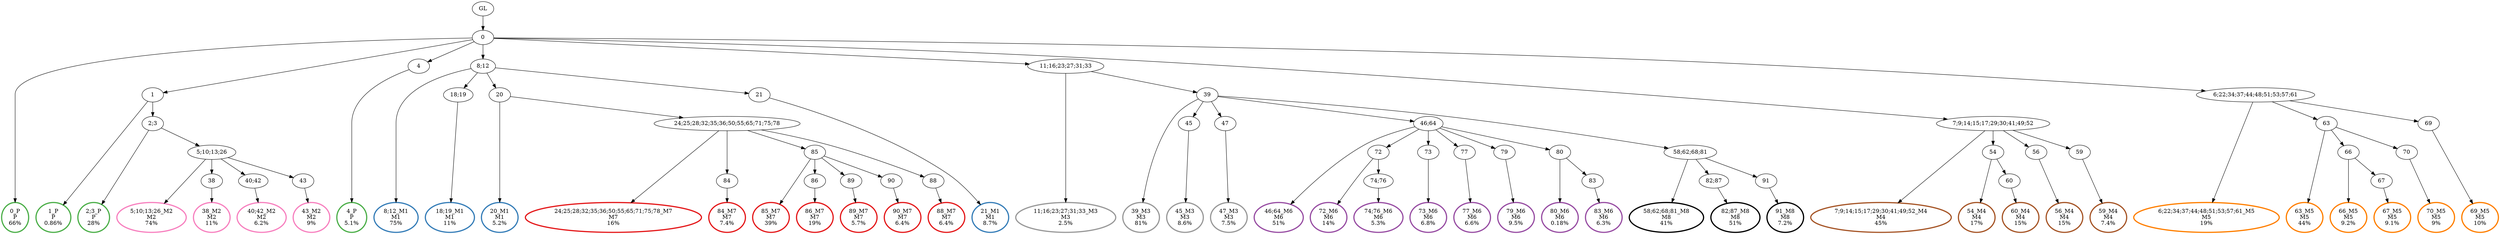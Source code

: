 digraph T {
	{
		rank=same
		88 [penwidth=3,colorscheme=set19,color=3,label="0_P\nP\n66%"]
		86 [penwidth=3,colorscheme=set19,color=3,label="1_P\nP\n0.86%"]
		84 [penwidth=3,colorscheme=set19,color=3,label="2;3_P\nP\n28%"]
		82 [penwidth=3,colorscheme=set19,color=3,label="4_P\nP\n5.1%"]
		80 [penwidth=3,colorscheme=set19,color=2,label="8;12_M1\nM1\n75%"]
		78 [penwidth=3,colorscheme=set19,color=2,label="18;19_M1\nM1\n11%"]
		76 [penwidth=3,colorscheme=set19,color=2,label="20_M1\nM1\n5.2%"]
		74 [penwidth=3,colorscheme=set19,color=2,label="21_M1\nM1\n8.7%"]
		72 [penwidth=3,colorscheme=set19,color=8,label="5;10;13;26_M2\nM2\n74%"]
		70 [penwidth=3,colorscheme=set19,color=8,label="38_M2\nM2\n11%"]
		68 [penwidth=3,colorscheme=set19,color=8,label="40;42_M2\nM2\n6.2%"]
		66 [penwidth=3,colorscheme=set19,color=8,label="43_M2\nM2\n9%"]
		64 [penwidth=3,colorscheme=set19,color=9,label="11;16;23;27;31;33_M3\nM3\n2.5%"]
		62 [penwidth=3,colorscheme=set19,color=9,label="39_M3\nM3\n81%"]
		60 [penwidth=3,colorscheme=set19,color=9,label="45_M3\nM3\n8.6%"]
		58 [penwidth=3,colorscheme=set19,color=9,label="47_M3\nM3\n7.5%"]
		56 [penwidth=3,colorscheme=set19,color=7,label="7;9;14;15;17;29;30;41;49;52_M4\nM4\n45%"]
		54 [penwidth=3,colorscheme=set19,color=7,label="54_M4\nM4\n17%"]
		52 [penwidth=3,colorscheme=set19,color=7,label="60_M4\nM4\n15%"]
		50 [penwidth=3,colorscheme=set19,color=7,label="56_M4\nM4\n15%"]
		48 [penwidth=3,colorscheme=set19,color=7,label="59_M4\nM4\n7.4%"]
		46 [penwidth=3,colorscheme=set19,color=5,label="6;22;34;37;44;48;51;53;57;61_M5\nM5\n19%"]
		44 [penwidth=3,colorscheme=set19,color=5,label="63_M5\nM5\n44%"]
		42 [penwidth=3,colorscheme=set19,color=5,label="66_M5\nM5\n9.2%"]
		40 [penwidth=3,colorscheme=set19,color=5,label="67_M5\nM5\n9.1%"]
		38 [penwidth=3,colorscheme=set19,color=5,label="70_M5\nM5\n9%"]
		36 [penwidth=3,colorscheme=set19,color=5,label="69_M5\nM5\n10%"]
		34 [penwidth=3,colorscheme=set19,color=4,label="46;64_M6\nM6\n51%"]
		32 [penwidth=3,colorscheme=set19,color=4,label="72_M6\nM6\n14%"]
		30 [penwidth=3,colorscheme=set19,color=4,label="74;76_M6\nM6\n5.3%"]
		28 [penwidth=3,colorscheme=set19,color=4,label="73_M6\nM6\n6.8%"]
		26 [penwidth=3,colorscheme=set19,color=4,label="77_M6\nM6\n6.6%"]
		24 [penwidth=3,colorscheme=set19,color=4,label="79_M6\nM6\n9.5%"]
		22 [penwidth=3,colorscheme=set19,color=4,label="80_M6\nM6\n0.18%"]
		20 [penwidth=3,colorscheme=set19,color=4,label="83_M6\nM6\n6.3%"]
		18 [penwidth=3,colorscheme=set19,color=1,label="24;25;28;32;35;36;50;55;65;71;75;78_M7\nM7\n16%"]
		16 [penwidth=3,colorscheme=set19,color=1,label="84_M7\nM7\n7.4%"]
		14 [penwidth=3,colorscheme=set19,color=1,label="85_M7\nM7\n39%"]
		12 [penwidth=3,colorscheme=set19,color=1,label="86_M7\nM7\n19%"]
		10 [penwidth=3,colorscheme=set19,color=1,label="89_M7\nM7\n5.7%"]
		8 [penwidth=3,colorscheme=set19,color=1,label="90_M7\nM7\n6.4%"]
		6 [penwidth=3,colorscheme=set19,color=1,label="88_M7\nM7\n6.4%"]
		4 [penwidth=3,colorscheme=set19,color=10,label="58;62;68;81_M8\nM8\n41%"]
		2 [penwidth=3,colorscheme=set19,color=10,label="82;87_M8\nM8\n51%"]
		0 [penwidth=3,colorscheme=set19,color=10,label="91_M8\nM8\n7.2%"]
	}
	90 [label="GL"]
	89 [label="0"]
	87 [label="1"]
	85 [label="2;3"]
	83 [label="4"]
	81 [label="8;12"]
	79 [label="18;19"]
	77 [label="20"]
	75 [label="21"]
	73 [label="5;10;13;26"]
	71 [label="38"]
	69 [label="40;42"]
	67 [label="43"]
	65 [label="11;16;23;27;31;33"]
	63 [label="39"]
	61 [label="45"]
	59 [label="47"]
	57 [label="7;9;14;15;17;29;30;41;49;52"]
	55 [label="54"]
	53 [label="60"]
	51 [label="56"]
	49 [label="59"]
	47 [label="6;22;34;37;44;48;51;53;57;61"]
	45 [label="63"]
	43 [label="66"]
	41 [label="67"]
	39 [label="70"]
	37 [label="69"]
	35 [label="46;64"]
	33 [label="72"]
	31 [label="74;76"]
	29 [label="73"]
	27 [label="77"]
	25 [label="79"]
	23 [label="80"]
	21 [label="83"]
	19 [label="24;25;28;32;35;36;50;55;65;71;75;78"]
	17 [label="84"]
	15 [label="85"]
	13 [label="86"]
	11 [label="89"]
	9 [label="90"]
	7 [label="88"]
	5 [label="58;62;68;81"]
	3 [label="82;87"]
	1 [label="91"]
	90 -> 89
	89 -> 88
	89 -> 87
	89 -> 83
	89 -> 81
	89 -> 65
	89 -> 57
	89 -> 47
	87 -> 86
	87 -> 85
	85 -> 84
	85 -> 73
	83 -> 82
	81 -> 80
	81 -> 79
	81 -> 77
	81 -> 75
	79 -> 78
	77 -> 76
	77 -> 19
	75 -> 74
	73 -> 72
	73 -> 71
	73 -> 69
	73 -> 67
	71 -> 70
	69 -> 68
	67 -> 66
	65 -> 64
	65 -> 63
	63 -> 62
	63 -> 61
	63 -> 59
	63 -> 35
	63 -> 5
	61 -> 60
	59 -> 58
	57 -> 56
	57 -> 55
	57 -> 51
	57 -> 49
	55 -> 54
	55 -> 53
	53 -> 52
	51 -> 50
	49 -> 48
	47 -> 46
	47 -> 45
	47 -> 37
	45 -> 44
	45 -> 43
	45 -> 39
	43 -> 42
	43 -> 41
	41 -> 40
	39 -> 38
	37 -> 36
	35 -> 34
	35 -> 33
	35 -> 29
	35 -> 27
	35 -> 25
	35 -> 23
	33 -> 32
	33 -> 31
	31 -> 30
	29 -> 28
	27 -> 26
	25 -> 24
	23 -> 22
	23 -> 21
	21 -> 20
	19 -> 18
	19 -> 17
	19 -> 15
	19 -> 7
	17 -> 16
	15 -> 14
	15 -> 13
	15 -> 11
	15 -> 9
	13 -> 12
	11 -> 10
	9 -> 8
	7 -> 6
	5 -> 4
	5 -> 3
	5 -> 1
	3 -> 2
	1 -> 0
}
